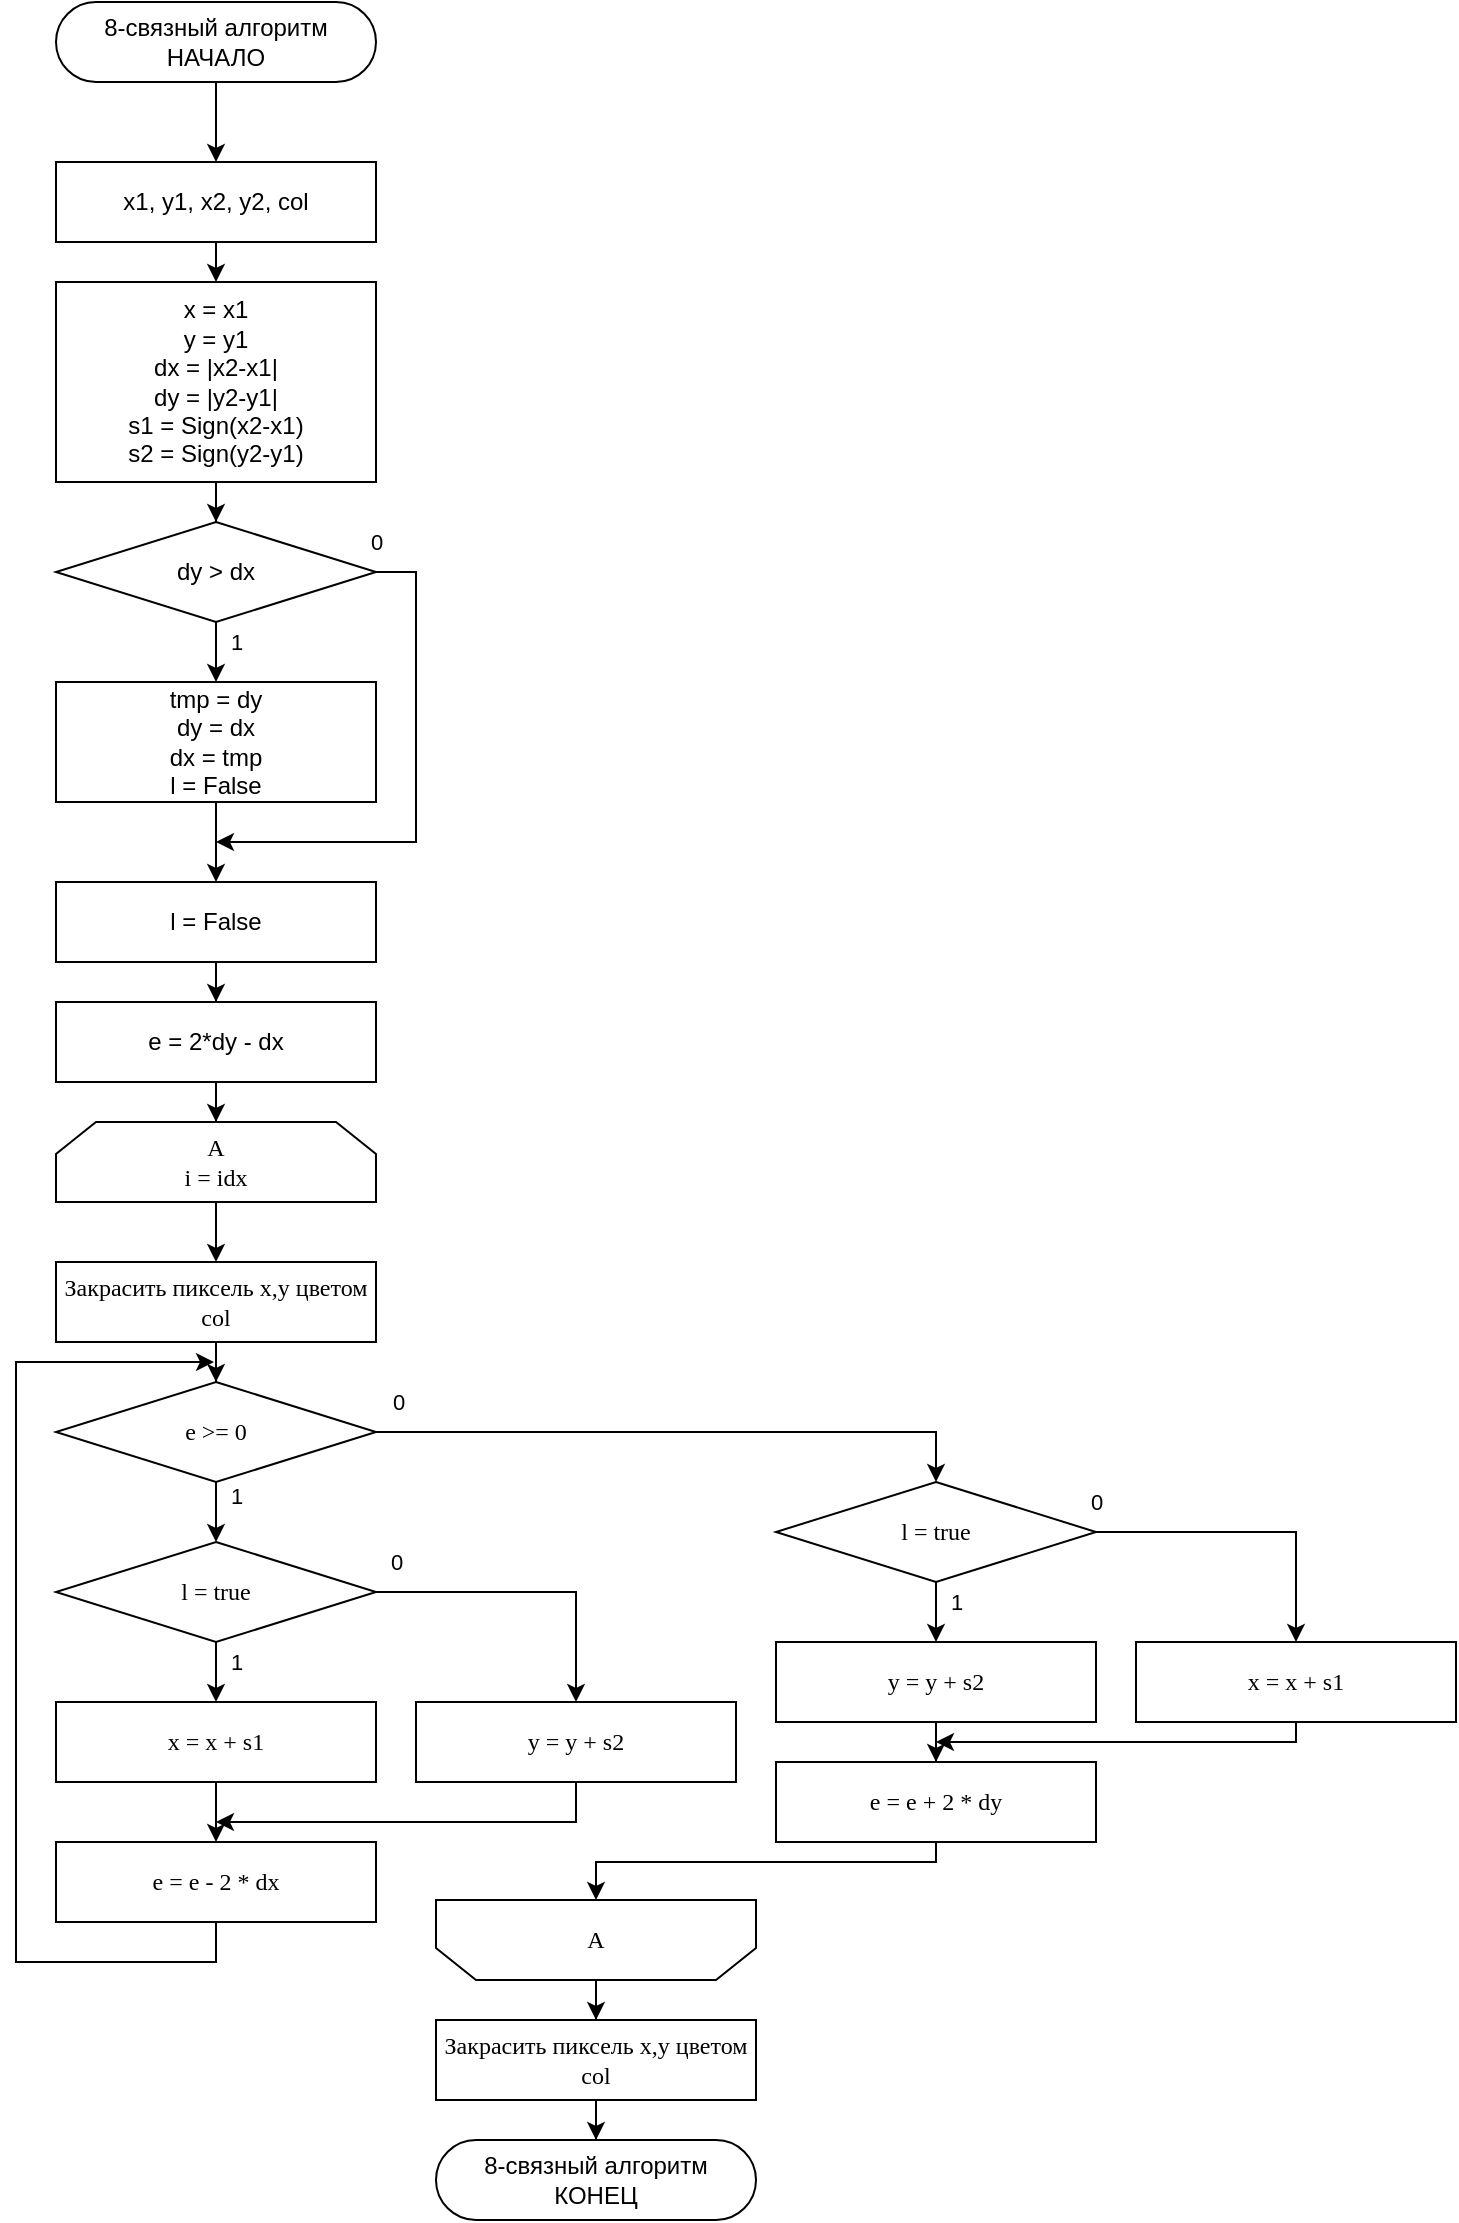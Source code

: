 <mxfile version="15.4.0" type="device"><diagram id="C5RBs43oDa-KdzZeNtuy" name="Page-1"><mxGraphModel dx="1342" dy="614" grid="1" gridSize="10" guides="1" tooltips="1" connect="1" arrows="1" fold="1" page="1" pageScale="1" pageWidth="827" pageHeight="1169" math="0" shadow="0"><root><mxCell id="WIyWlLk6GJQsqaUBKTNV-0"/><mxCell id="WIyWlLk6GJQsqaUBKTNV-1" parent="WIyWlLk6GJQsqaUBKTNV-0"/><mxCell id="XDw9TMpC0nUmtTwFx7x1-0" value="" style="edgeStyle=orthogonalEdgeStyle;rounded=0;orthogonalLoop=1;jettySize=auto;html=1;" edge="1" parent="WIyWlLk6GJQsqaUBKTNV-1" source="XDw9TMpC0nUmtTwFx7x1-1" target="XDw9TMpC0nUmtTwFx7x1-3"><mxGeometry relative="1" as="geometry"/></mxCell><mxCell id="XDw9TMpC0nUmtTwFx7x1-1" value="8-связный алгоритм&lt;br&gt;НАЧАЛО" style="rounded=1;whiteSpace=wrap;html=1;arcSize=50;strokeWidth=1;fontSize=12;" vertex="1" parent="WIyWlLk6GJQsqaUBKTNV-1"><mxGeometry x="40" y="40" width="160" height="40" as="geometry"/></mxCell><mxCell id="XDw9TMpC0nUmtTwFx7x1-2" value="" style="edgeStyle=orthogonalEdgeStyle;rounded=0;orthogonalLoop=1;jettySize=auto;html=1;" edge="1" parent="WIyWlLk6GJQsqaUBKTNV-1" source="XDw9TMpC0nUmtTwFx7x1-3"><mxGeometry relative="1" as="geometry"><mxPoint x="120" y="180" as="targetPoint"/></mxGeometry></mxCell><mxCell id="XDw9TMpC0nUmtTwFx7x1-3" value="x1, y1, x2, y2, col" style="rounded=0;whiteSpace=wrap;html=1;" vertex="1" parent="WIyWlLk6GJQsqaUBKTNV-1"><mxGeometry x="40" y="120" width="160" height="40" as="geometry"/></mxCell><mxCell id="XDw9TMpC0nUmtTwFx7x1-6" value="" style="edgeStyle=orthogonalEdgeStyle;rounded=0;orthogonalLoop=1;jettySize=auto;html=1;" edge="1" parent="WIyWlLk6GJQsqaUBKTNV-1" source="XDw9TMpC0nUmtTwFx7x1-4" target="XDw9TMpC0nUmtTwFx7x1-5"><mxGeometry relative="1" as="geometry"/></mxCell><mxCell id="XDw9TMpC0nUmtTwFx7x1-4" value="x = x1&lt;br&gt;y = y1&lt;br&gt;dx = |x2-x1|&lt;br&gt;dy = |y2-y1|&lt;br&gt;s1 = Sign(x2-x1)&lt;br&gt;s2 = Sign(y2-y1)&lt;br&gt;" style="rounded=0;whiteSpace=wrap;html=1;" vertex="1" parent="WIyWlLk6GJQsqaUBKTNV-1"><mxGeometry x="40" y="180" width="160" height="100" as="geometry"/></mxCell><mxCell id="XDw9TMpC0nUmtTwFx7x1-10" value="1" style="edgeStyle=orthogonalEdgeStyle;rounded=0;orthogonalLoop=1;jettySize=auto;html=1;" edge="1" parent="WIyWlLk6GJQsqaUBKTNV-1" source="XDw9TMpC0nUmtTwFx7x1-5" target="XDw9TMpC0nUmtTwFx7x1-9"><mxGeometry x="0.2" y="10" relative="1" as="geometry"><mxPoint as="offset"/></mxGeometry></mxCell><mxCell id="XDw9TMpC0nUmtTwFx7x1-14" value="0" style="edgeStyle=orthogonalEdgeStyle;rounded=0;orthogonalLoop=1;jettySize=auto;html=1;exitX=1;exitY=0.5;exitDx=0;exitDy=0;" edge="1" parent="WIyWlLk6GJQsqaUBKTNV-1" source="XDw9TMpC0nUmtTwFx7x1-5"><mxGeometry x="-1" y="15" relative="1" as="geometry"><mxPoint x="120" y="460" as="targetPoint"/><Array as="points"><mxPoint x="220" y="325"/><mxPoint x="220" y="460"/></Array><mxPoint as="offset"/></mxGeometry></mxCell><mxCell id="XDw9TMpC0nUmtTwFx7x1-5" value="dy &amp;gt; dx" style="rhombus;whiteSpace=wrap;html=1;rounded=0;" vertex="1" parent="WIyWlLk6GJQsqaUBKTNV-1"><mxGeometry x="40" y="300" width="160" height="50" as="geometry"/></mxCell><mxCell id="XDw9TMpC0nUmtTwFx7x1-12" value="" style="edgeStyle=orthogonalEdgeStyle;rounded=0;orthogonalLoop=1;jettySize=auto;html=1;" edge="1" parent="WIyWlLk6GJQsqaUBKTNV-1" source="XDw9TMpC0nUmtTwFx7x1-9" target="XDw9TMpC0nUmtTwFx7x1-11"><mxGeometry relative="1" as="geometry"/></mxCell><mxCell id="XDw9TMpC0nUmtTwFx7x1-9" value="tmp = dy&lt;br&gt;dy = dx&lt;br&gt;dx = tmp&lt;br&gt;l = False" style="whiteSpace=wrap;html=1;rounded=0;" vertex="1" parent="WIyWlLk6GJQsqaUBKTNV-1"><mxGeometry x="40" y="380" width="160" height="60" as="geometry"/></mxCell><mxCell id="XDw9TMpC0nUmtTwFx7x1-16" value="" style="edgeStyle=orthogonalEdgeStyle;rounded=0;orthogonalLoop=1;jettySize=auto;html=1;" edge="1" parent="WIyWlLk6GJQsqaUBKTNV-1" source="XDw9TMpC0nUmtTwFx7x1-11" target="XDw9TMpC0nUmtTwFx7x1-15"><mxGeometry relative="1" as="geometry"/></mxCell><mxCell id="XDw9TMpC0nUmtTwFx7x1-11" value="l = False" style="whiteSpace=wrap;html=1;rounded=0;" vertex="1" parent="WIyWlLk6GJQsqaUBKTNV-1"><mxGeometry x="40" y="480" width="160" height="40" as="geometry"/></mxCell><mxCell id="XDw9TMpC0nUmtTwFx7x1-18" value="" style="edgeStyle=orthogonalEdgeStyle;rounded=0;orthogonalLoop=1;jettySize=auto;html=1;" edge="1" parent="WIyWlLk6GJQsqaUBKTNV-1" source="XDw9TMpC0nUmtTwFx7x1-15" target="XDw9TMpC0nUmtTwFx7x1-17"><mxGeometry relative="1" as="geometry"/></mxCell><mxCell id="XDw9TMpC0nUmtTwFx7x1-15" value="e = 2*dy - dx" style="whiteSpace=wrap;html=1;rounded=0;" vertex="1" parent="WIyWlLk6GJQsqaUBKTNV-1"><mxGeometry x="40" y="540" width="160" height="40" as="geometry"/></mxCell><mxCell id="XDw9TMpC0nUmtTwFx7x1-20" value="" style="edgeStyle=orthogonalEdgeStyle;rounded=0;orthogonalLoop=1;jettySize=auto;html=1;" edge="1" parent="WIyWlLk6GJQsqaUBKTNV-1" source="XDw9TMpC0nUmtTwFx7x1-17" target="XDw9TMpC0nUmtTwFx7x1-19"><mxGeometry relative="1" as="geometry"/></mxCell><mxCell id="XDw9TMpC0nUmtTwFx7x1-17" value="A&lt;br&gt;i = idx" style="shape=loopLimit;whiteSpace=wrap;html=1;rounded=0;shadow=0;strokeWidth=1;fillColor=#ffffff;fontFamily=Times New Roman;fontSize=12;" vertex="1" parent="WIyWlLk6GJQsqaUBKTNV-1"><mxGeometry x="40" y="600" width="160" height="40" as="geometry"/></mxCell><mxCell id="XDw9TMpC0nUmtTwFx7x1-22" value="" style="edgeStyle=orthogonalEdgeStyle;rounded=0;orthogonalLoop=1;jettySize=auto;html=1;" edge="1" parent="WIyWlLk6GJQsqaUBKTNV-1" source="XDw9TMpC0nUmtTwFx7x1-19" target="XDw9TMpC0nUmtTwFx7x1-21"><mxGeometry relative="1" as="geometry"/></mxCell><mxCell id="XDw9TMpC0nUmtTwFx7x1-19" value="Закрасить пиксель x,y цветом col" style="whiteSpace=wrap;html=1;rounded=0;shadow=0;fontFamily=Times New Roman;strokeWidth=1;" vertex="1" parent="WIyWlLk6GJQsqaUBKTNV-1"><mxGeometry x="40" y="670" width="160" height="40" as="geometry"/></mxCell><mxCell id="XDw9TMpC0nUmtTwFx7x1-24" value="1" style="edgeStyle=orthogonalEdgeStyle;rounded=0;orthogonalLoop=1;jettySize=auto;html=1;" edge="1" parent="WIyWlLk6GJQsqaUBKTNV-1" source="XDw9TMpC0nUmtTwFx7x1-21" target="XDw9TMpC0nUmtTwFx7x1-23"><mxGeometry x="-0.75" y="10" relative="1" as="geometry"><mxPoint as="offset"/></mxGeometry></mxCell><mxCell id="XDw9TMpC0nUmtTwFx7x1-38" value="0" style="edgeStyle=orthogonalEdgeStyle;rounded=0;orthogonalLoop=1;jettySize=auto;html=1;entryX=0.5;entryY=0;entryDx=0;entryDy=0;" edge="1" parent="WIyWlLk6GJQsqaUBKTNV-1" source="XDw9TMpC0nUmtTwFx7x1-21" target="XDw9TMpC0nUmtTwFx7x1-39"><mxGeometry x="-0.932" y="15" relative="1" as="geometry"><mxPoint x="480" y="755" as="targetPoint"/><mxPoint as="offset"/></mxGeometry></mxCell><mxCell id="XDw9TMpC0nUmtTwFx7x1-21" value="e &amp;gt;= 0" style="rhombus;whiteSpace=wrap;html=1;rounded=0;shadow=0;fontFamily=Times New Roman;strokeWidth=1;" vertex="1" parent="WIyWlLk6GJQsqaUBKTNV-1"><mxGeometry x="40" y="730" width="160" height="50" as="geometry"/></mxCell><mxCell id="XDw9TMpC0nUmtTwFx7x1-26" value="1" style="edgeStyle=orthogonalEdgeStyle;rounded=0;orthogonalLoop=1;jettySize=auto;html=1;" edge="1" parent="WIyWlLk6GJQsqaUBKTNV-1" source="XDw9TMpC0nUmtTwFx7x1-23" target="XDw9TMpC0nUmtTwFx7x1-25"><mxGeometry x="0.2" y="10" relative="1" as="geometry"><mxPoint as="offset"/></mxGeometry></mxCell><mxCell id="XDw9TMpC0nUmtTwFx7x1-28" value="0" style="edgeStyle=orthogonalEdgeStyle;rounded=0;orthogonalLoop=1;jettySize=auto;html=1;" edge="1" parent="WIyWlLk6GJQsqaUBKTNV-1" source="XDw9TMpC0nUmtTwFx7x1-23" target="XDw9TMpC0nUmtTwFx7x1-27"><mxGeometry x="-0.871" y="15" relative="1" as="geometry"><mxPoint as="offset"/></mxGeometry></mxCell><mxCell id="XDw9TMpC0nUmtTwFx7x1-23" value="l = true" style="rhombus;whiteSpace=wrap;html=1;rounded=0;shadow=0;fontFamily=Times New Roman;strokeWidth=1;" vertex="1" parent="WIyWlLk6GJQsqaUBKTNV-1"><mxGeometry x="40" y="810" width="160" height="50" as="geometry"/></mxCell><mxCell id="XDw9TMpC0nUmtTwFx7x1-30" value="" style="edgeStyle=orthogonalEdgeStyle;rounded=0;orthogonalLoop=1;jettySize=auto;html=1;" edge="1" parent="WIyWlLk6GJQsqaUBKTNV-1" source="XDw9TMpC0nUmtTwFx7x1-25" target="XDw9TMpC0nUmtTwFx7x1-29"><mxGeometry relative="1" as="geometry"/></mxCell><mxCell id="XDw9TMpC0nUmtTwFx7x1-25" value="x = x + s1" style="whiteSpace=wrap;html=1;rounded=0;shadow=0;fontFamily=Times New Roman;strokeWidth=1;" vertex="1" parent="WIyWlLk6GJQsqaUBKTNV-1"><mxGeometry x="40" y="890" width="160" height="40" as="geometry"/></mxCell><mxCell id="XDw9TMpC0nUmtTwFx7x1-32" value="" style="edgeStyle=orthogonalEdgeStyle;rounded=0;orthogonalLoop=1;jettySize=auto;html=1;exitX=0.5;exitY=1;exitDx=0;exitDy=0;" edge="1" parent="WIyWlLk6GJQsqaUBKTNV-1" source="XDw9TMpC0nUmtTwFx7x1-27"><mxGeometry relative="1" as="geometry"><mxPoint x="120" y="950" as="targetPoint"/><Array as="points"><mxPoint x="300" y="950"/></Array></mxGeometry></mxCell><mxCell id="XDw9TMpC0nUmtTwFx7x1-27" value="y = y + s2" style="whiteSpace=wrap;html=1;rounded=0;shadow=0;fontFamily=Times New Roman;strokeWidth=1;" vertex="1" parent="WIyWlLk6GJQsqaUBKTNV-1"><mxGeometry x="220" y="890" width="160" height="40" as="geometry"/></mxCell><mxCell id="XDw9TMpC0nUmtTwFx7x1-34" value="" style="edgeStyle=orthogonalEdgeStyle;rounded=0;orthogonalLoop=1;jettySize=auto;html=1;exitX=0.5;exitY=1;exitDx=0;exitDy=0;" edge="1" parent="WIyWlLk6GJQsqaUBKTNV-1" source="XDw9TMpC0nUmtTwFx7x1-29"><mxGeometry relative="1" as="geometry"><mxPoint x="119" y="720" as="targetPoint"/><Array as="points"><mxPoint x="120" y="1020"/><mxPoint x="20" y="1020"/><mxPoint x="20" y="720"/></Array></mxGeometry></mxCell><mxCell id="XDw9TMpC0nUmtTwFx7x1-29" value="e = e - 2 * dx" style="whiteSpace=wrap;html=1;rounded=0;shadow=0;fontFamily=Times New Roman;strokeWidth=1;" vertex="1" parent="WIyWlLk6GJQsqaUBKTNV-1"><mxGeometry x="40" y="960" width="160" height="40" as="geometry"/></mxCell><mxCell id="XDw9TMpC0nUmtTwFx7x1-41" value="1" style="edgeStyle=orthogonalEdgeStyle;rounded=0;orthogonalLoop=1;jettySize=auto;html=1;" edge="1" parent="WIyWlLk6GJQsqaUBKTNV-1" source="XDw9TMpC0nUmtTwFx7x1-39" target="XDw9TMpC0nUmtTwFx7x1-40"><mxGeometry x="0.2" y="10" relative="1" as="geometry"><mxPoint as="offset"/></mxGeometry></mxCell><mxCell id="XDw9TMpC0nUmtTwFx7x1-43" value="0" style="edgeStyle=orthogonalEdgeStyle;rounded=0;orthogonalLoop=1;jettySize=auto;html=1;" edge="1" parent="WIyWlLk6GJQsqaUBKTNV-1" source="XDw9TMpC0nUmtTwFx7x1-39" target="XDw9TMpC0nUmtTwFx7x1-42"><mxGeometry x="-1" y="15" relative="1" as="geometry"><mxPoint as="offset"/></mxGeometry></mxCell><mxCell id="XDw9TMpC0nUmtTwFx7x1-39" value="l = true" style="rhombus;whiteSpace=wrap;html=1;rounded=0;shadow=0;fontFamily=Times New Roman;strokeWidth=1;" vertex="1" parent="WIyWlLk6GJQsqaUBKTNV-1"><mxGeometry x="400" y="780" width="160" height="50" as="geometry"/></mxCell><mxCell id="XDw9TMpC0nUmtTwFx7x1-45" value="" style="edgeStyle=orthogonalEdgeStyle;rounded=0;orthogonalLoop=1;jettySize=auto;html=1;" edge="1" parent="WIyWlLk6GJQsqaUBKTNV-1" source="XDw9TMpC0nUmtTwFx7x1-40" target="XDw9TMpC0nUmtTwFx7x1-44"><mxGeometry relative="1" as="geometry"/></mxCell><mxCell id="XDw9TMpC0nUmtTwFx7x1-40" value="y = y + s2" style="whiteSpace=wrap;html=1;rounded=0;shadow=0;fontFamily=Times New Roman;strokeWidth=1;" vertex="1" parent="WIyWlLk6GJQsqaUBKTNV-1"><mxGeometry x="400" y="860" width="160" height="40" as="geometry"/></mxCell><mxCell id="XDw9TMpC0nUmtTwFx7x1-47" value="" style="edgeStyle=orthogonalEdgeStyle;rounded=0;orthogonalLoop=1;jettySize=auto;html=1;exitX=0.5;exitY=1;exitDx=0;exitDy=0;" edge="1" parent="WIyWlLk6GJQsqaUBKTNV-1" source="XDw9TMpC0nUmtTwFx7x1-42"><mxGeometry relative="1" as="geometry"><mxPoint x="480" y="910" as="targetPoint"/><Array as="points"><mxPoint x="660" y="910"/></Array></mxGeometry></mxCell><mxCell id="XDw9TMpC0nUmtTwFx7x1-42" value="x = x + s1" style="whiteSpace=wrap;html=1;rounded=0;shadow=0;fontFamily=Times New Roman;strokeWidth=1;" vertex="1" parent="WIyWlLk6GJQsqaUBKTNV-1"><mxGeometry x="580" y="860" width="160" height="40" as="geometry"/></mxCell><mxCell id="XDw9TMpC0nUmtTwFx7x1-55" value="" style="edgeStyle=orthogonalEdgeStyle;rounded=0;orthogonalLoop=1;jettySize=auto;html=1;entryX=0.5;entryY=1;entryDx=0;entryDy=0;exitX=0.5;exitY=1;exitDx=0;exitDy=0;" edge="1" parent="WIyWlLk6GJQsqaUBKTNV-1" source="XDw9TMpC0nUmtTwFx7x1-44" target="XDw9TMpC0nUmtTwFx7x1-53"><mxGeometry relative="1" as="geometry"><mxPoint x="480" y="1040" as="targetPoint"/><Array as="points"><mxPoint x="480" y="970"/><mxPoint x="310" y="970"/></Array></mxGeometry></mxCell><mxCell id="XDw9TMpC0nUmtTwFx7x1-44" value="e = e + 2 * dy" style="whiteSpace=wrap;html=1;rounded=0;shadow=0;fontFamily=Times New Roman;strokeWidth=1;" vertex="1" parent="WIyWlLk6GJQsqaUBKTNV-1"><mxGeometry x="400" y="920" width="160" height="40" as="geometry"/></mxCell><mxCell id="XDw9TMpC0nUmtTwFx7x1-52" value="" style="edgeStyle=orthogonalEdgeStyle;rounded=0;orthogonalLoop=1;jettySize=auto;html=1;" edge="1" parent="WIyWlLk6GJQsqaUBKTNV-1" source="XDw9TMpC0nUmtTwFx7x1-48" target="XDw9TMpC0nUmtTwFx7x1-51"><mxGeometry relative="1" as="geometry"/></mxCell><mxCell id="XDw9TMpC0nUmtTwFx7x1-48" value="Закрасить пиксель x,y цветом col" style="whiteSpace=wrap;html=1;rounded=0;shadow=0;fontFamily=Times New Roman;strokeWidth=1;" vertex="1" parent="WIyWlLk6GJQsqaUBKTNV-1"><mxGeometry x="230" y="1049" width="160" height="40" as="geometry"/></mxCell><mxCell id="XDw9TMpC0nUmtTwFx7x1-51" value="8-связный алгоритм&lt;br&gt;КОНЕЦ" style="rounded=1;whiteSpace=wrap;html=1;arcSize=50;strokeWidth=1;fontSize=12;" vertex="1" parent="WIyWlLk6GJQsqaUBKTNV-1"><mxGeometry x="230" y="1109" width="160" height="40" as="geometry"/></mxCell><mxCell id="XDw9TMpC0nUmtTwFx7x1-56" value="" style="edgeStyle=orthogonalEdgeStyle;rounded=0;orthogonalLoop=1;jettySize=auto;html=1;" edge="1" parent="WIyWlLk6GJQsqaUBKTNV-1" source="XDw9TMpC0nUmtTwFx7x1-53" target="XDw9TMpC0nUmtTwFx7x1-48"><mxGeometry relative="1" as="geometry"/></mxCell><mxCell id="XDw9TMpC0nUmtTwFx7x1-53" value="A" style="shape=loopLimit;whiteSpace=wrap;html=1;rounded=0;shadow=0;strokeWidth=1;fillColor=#ffffff;fontFamily=Times New Roman;fontSize=12;direction=west;" vertex="1" parent="WIyWlLk6GJQsqaUBKTNV-1"><mxGeometry x="230" y="989" width="160" height="40" as="geometry"/></mxCell></root></mxGraphModel></diagram></mxfile>